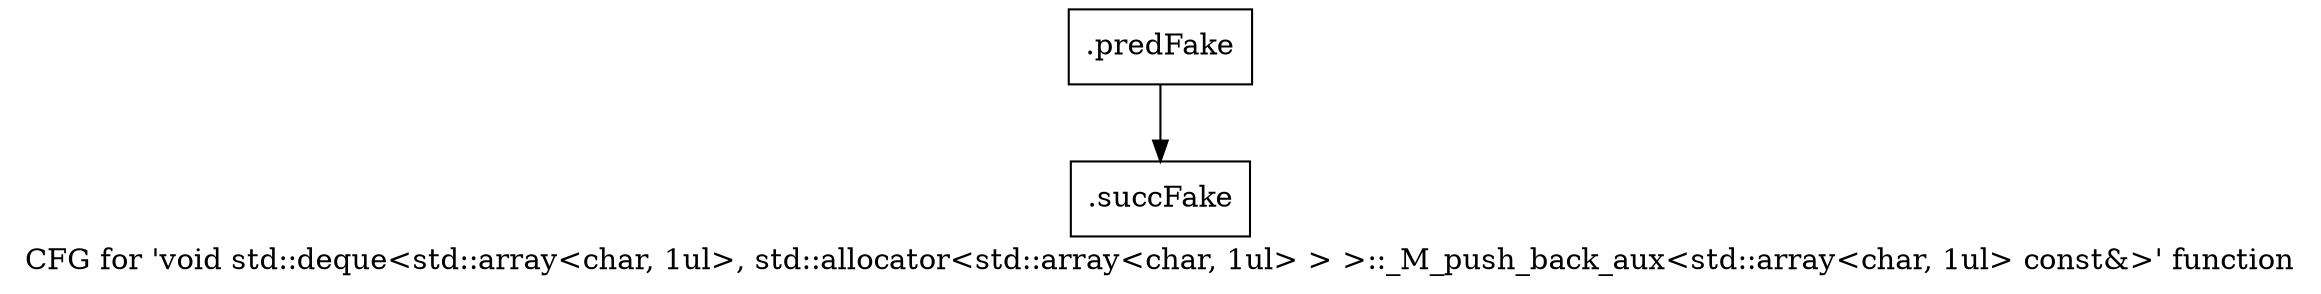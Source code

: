 digraph "CFG for 'void std::deque\<std::array\<char, 1ul\>, std::allocator\<std::array\<char, 1ul\> \> \>::_M_push_back_aux\<std::array\<char, 1ul\> const&\>' function" {
	label="CFG for 'void std::deque\<std::array\<char, 1ul\>, std::allocator\<std::array\<char, 1ul\> \> \>::_M_push_back_aux\<std::array\<char, 1ul\> const&\>' function";

	Node0x5271fb0 [shape=record,filename="",linenumber="",label="{.predFake}"];
	Node0x5271fb0 -> Node0x52c22d0[ callList="" memoryops="" filename="/home/akhilkushe/Xilinx/Vitis_HLS/2021.2/tps/lnx64/gcc-6.2.0/lib/gcc/x86_64-pc-linux-gnu/6.2.0/../../../../include/c++/6.2.0/bits/deque.tcc" execusionnum="0"];
	Node0x52c22d0 [shape=record,filename="/home/akhilkushe/Xilinx/Vitis_HLS/2021.2/tps/lnx64/gcc-6.2.0/lib/gcc/x86_64-pc-linux-gnu/6.2.0/../../../../include/c++/6.2.0/bits/deque.tcc",linenumber="490",label="{.succFake}"];
}
